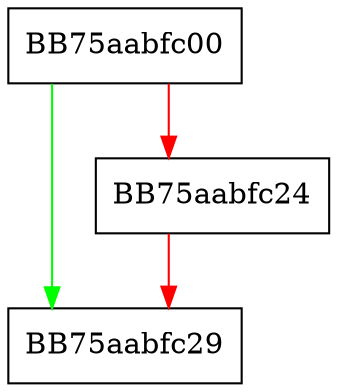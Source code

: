 digraph Reset {
  node [shape="box"];
  graph [splines=ortho];
  BB75aabfc00 -> BB75aabfc29 [color="green"];
  BB75aabfc00 -> BB75aabfc24 [color="red"];
  BB75aabfc24 -> BB75aabfc29 [color="red"];
}